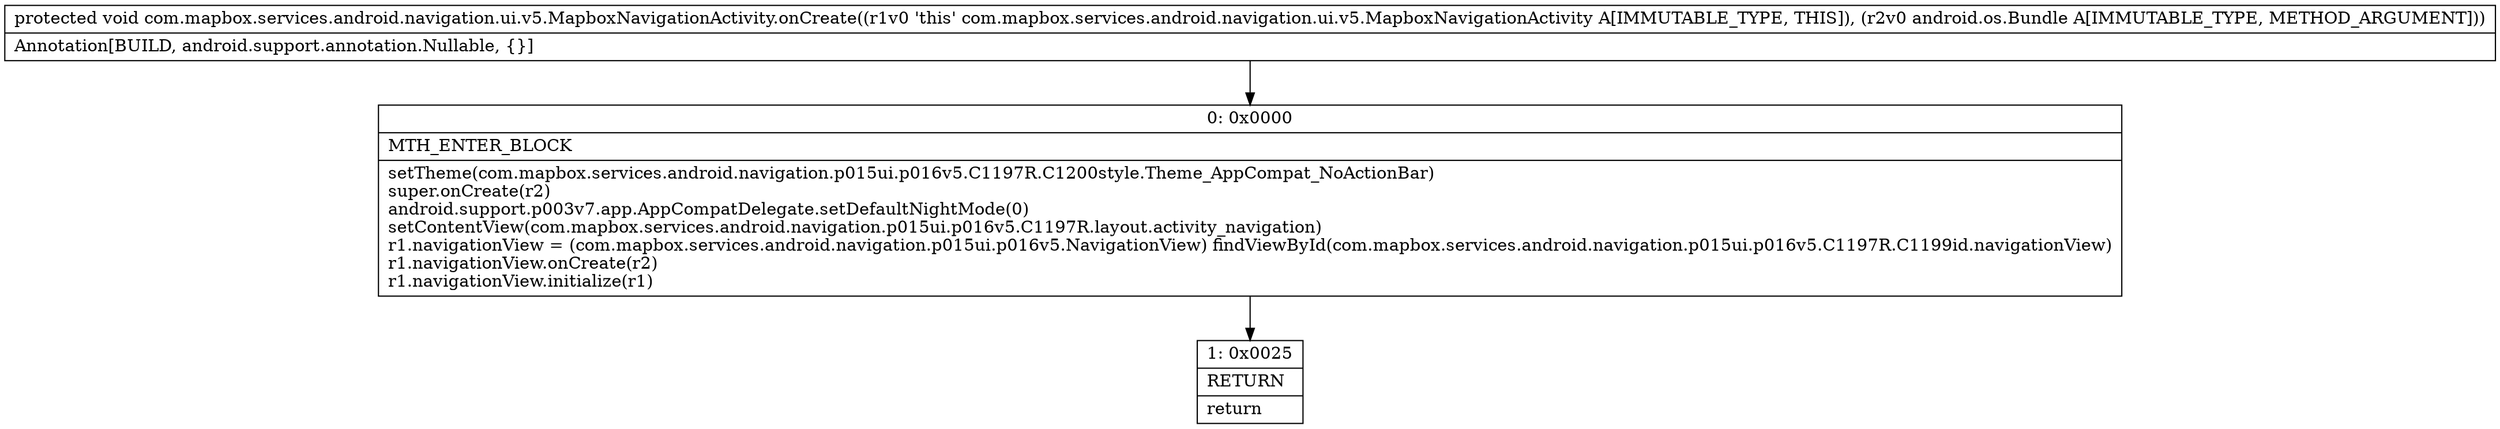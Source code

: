 digraph "CFG forcom.mapbox.services.android.navigation.ui.v5.MapboxNavigationActivity.onCreate(Landroid\/os\/Bundle;)V" {
Node_0 [shape=record,label="{0\:\ 0x0000|MTH_ENTER_BLOCK\l|setTheme(com.mapbox.services.android.navigation.p015ui.p016v5.C1197R.C1200style.Theme_AppCompat_NoActionBar)\lsuper.onCreate(r2)\landroid.support.p003v7.app.AppCompatDelegate.setDefaultNightMode(0)\lsetContentView(com.mapbox.services.android.navigation.p015ui.p016v5.C1197R.layout.activity_navigation)\lr1.navigationView = (com.mapbox.services.android.navigation.p015ui.p016v5.NavigationView) findViewById(com.mapbox.services.android.navigation.p015ui.p016v5.C1197R.C1199id.navigationView)\lr1.navigationView.onCreate(r2)\lr1.navigationView.initialize(r1)\l}"];
Node_1 [shape=record,label="{1\:\ 0x0025|RETURN\l|return\l}"];
MethodNode[shape=record,label="{protected void com.mapbox.services.android.navigation.ui.v5.MapboxNavigationActivity.onCreate((r1v0 'this' com.mapbox.services.android.navigation.ui.v5.MapboxNavigationActivity A[IMMUTABLE_TYPE, THIS]), (r2v0 android.os.Bundle A[IMMUTABLE_TYPE, METHOD_ARGUMENT]))  | Annotation[BUILD, android.support.annotation.Nullable, \{\}]\l}"];
MethodNode -> Node_0;
Node_0 -> Node_1;
}

